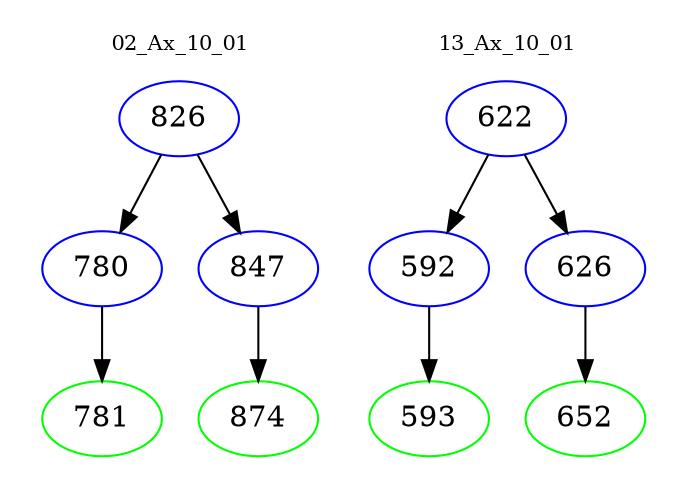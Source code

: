 digraph{
subgraph cluster_0 {
color = white
label = "02_Ax_10_01";
fontsize=10;
T0_826 [label="826", color="blue"]
T0_826 -> T0_780 [color="black"]
T0_780 [label="780", color="blue"]
T0_780 -> T0_781 [color="black"]
T0_781 [label="781", color="green"]
T0_826 -> T0_847 [color="black"]
T0_847 [label="847", color="blue"]
T0_847 -> T0_874 [color="black"]
T0_874 [label="874", color="green"]
}
subgraph cluster_1 {
color = white
label = "13_Ax_10_01";
fontsize=10;
T1_622 [label="622", color="blue"]
T1_622 -> T1_592 [color="black"]
T1_592 [label="592", color="blue"]
T1_592 -> T1_593 [color="black"]
T1_593 [label="593", color="green"]
T1_622 -> T1_626 [color="black"]
T1_626 [label="626", color="blue"]
T1_626 -> T1_652 [color="black"]
T1_652 [label="652", color="green"]
}
}
